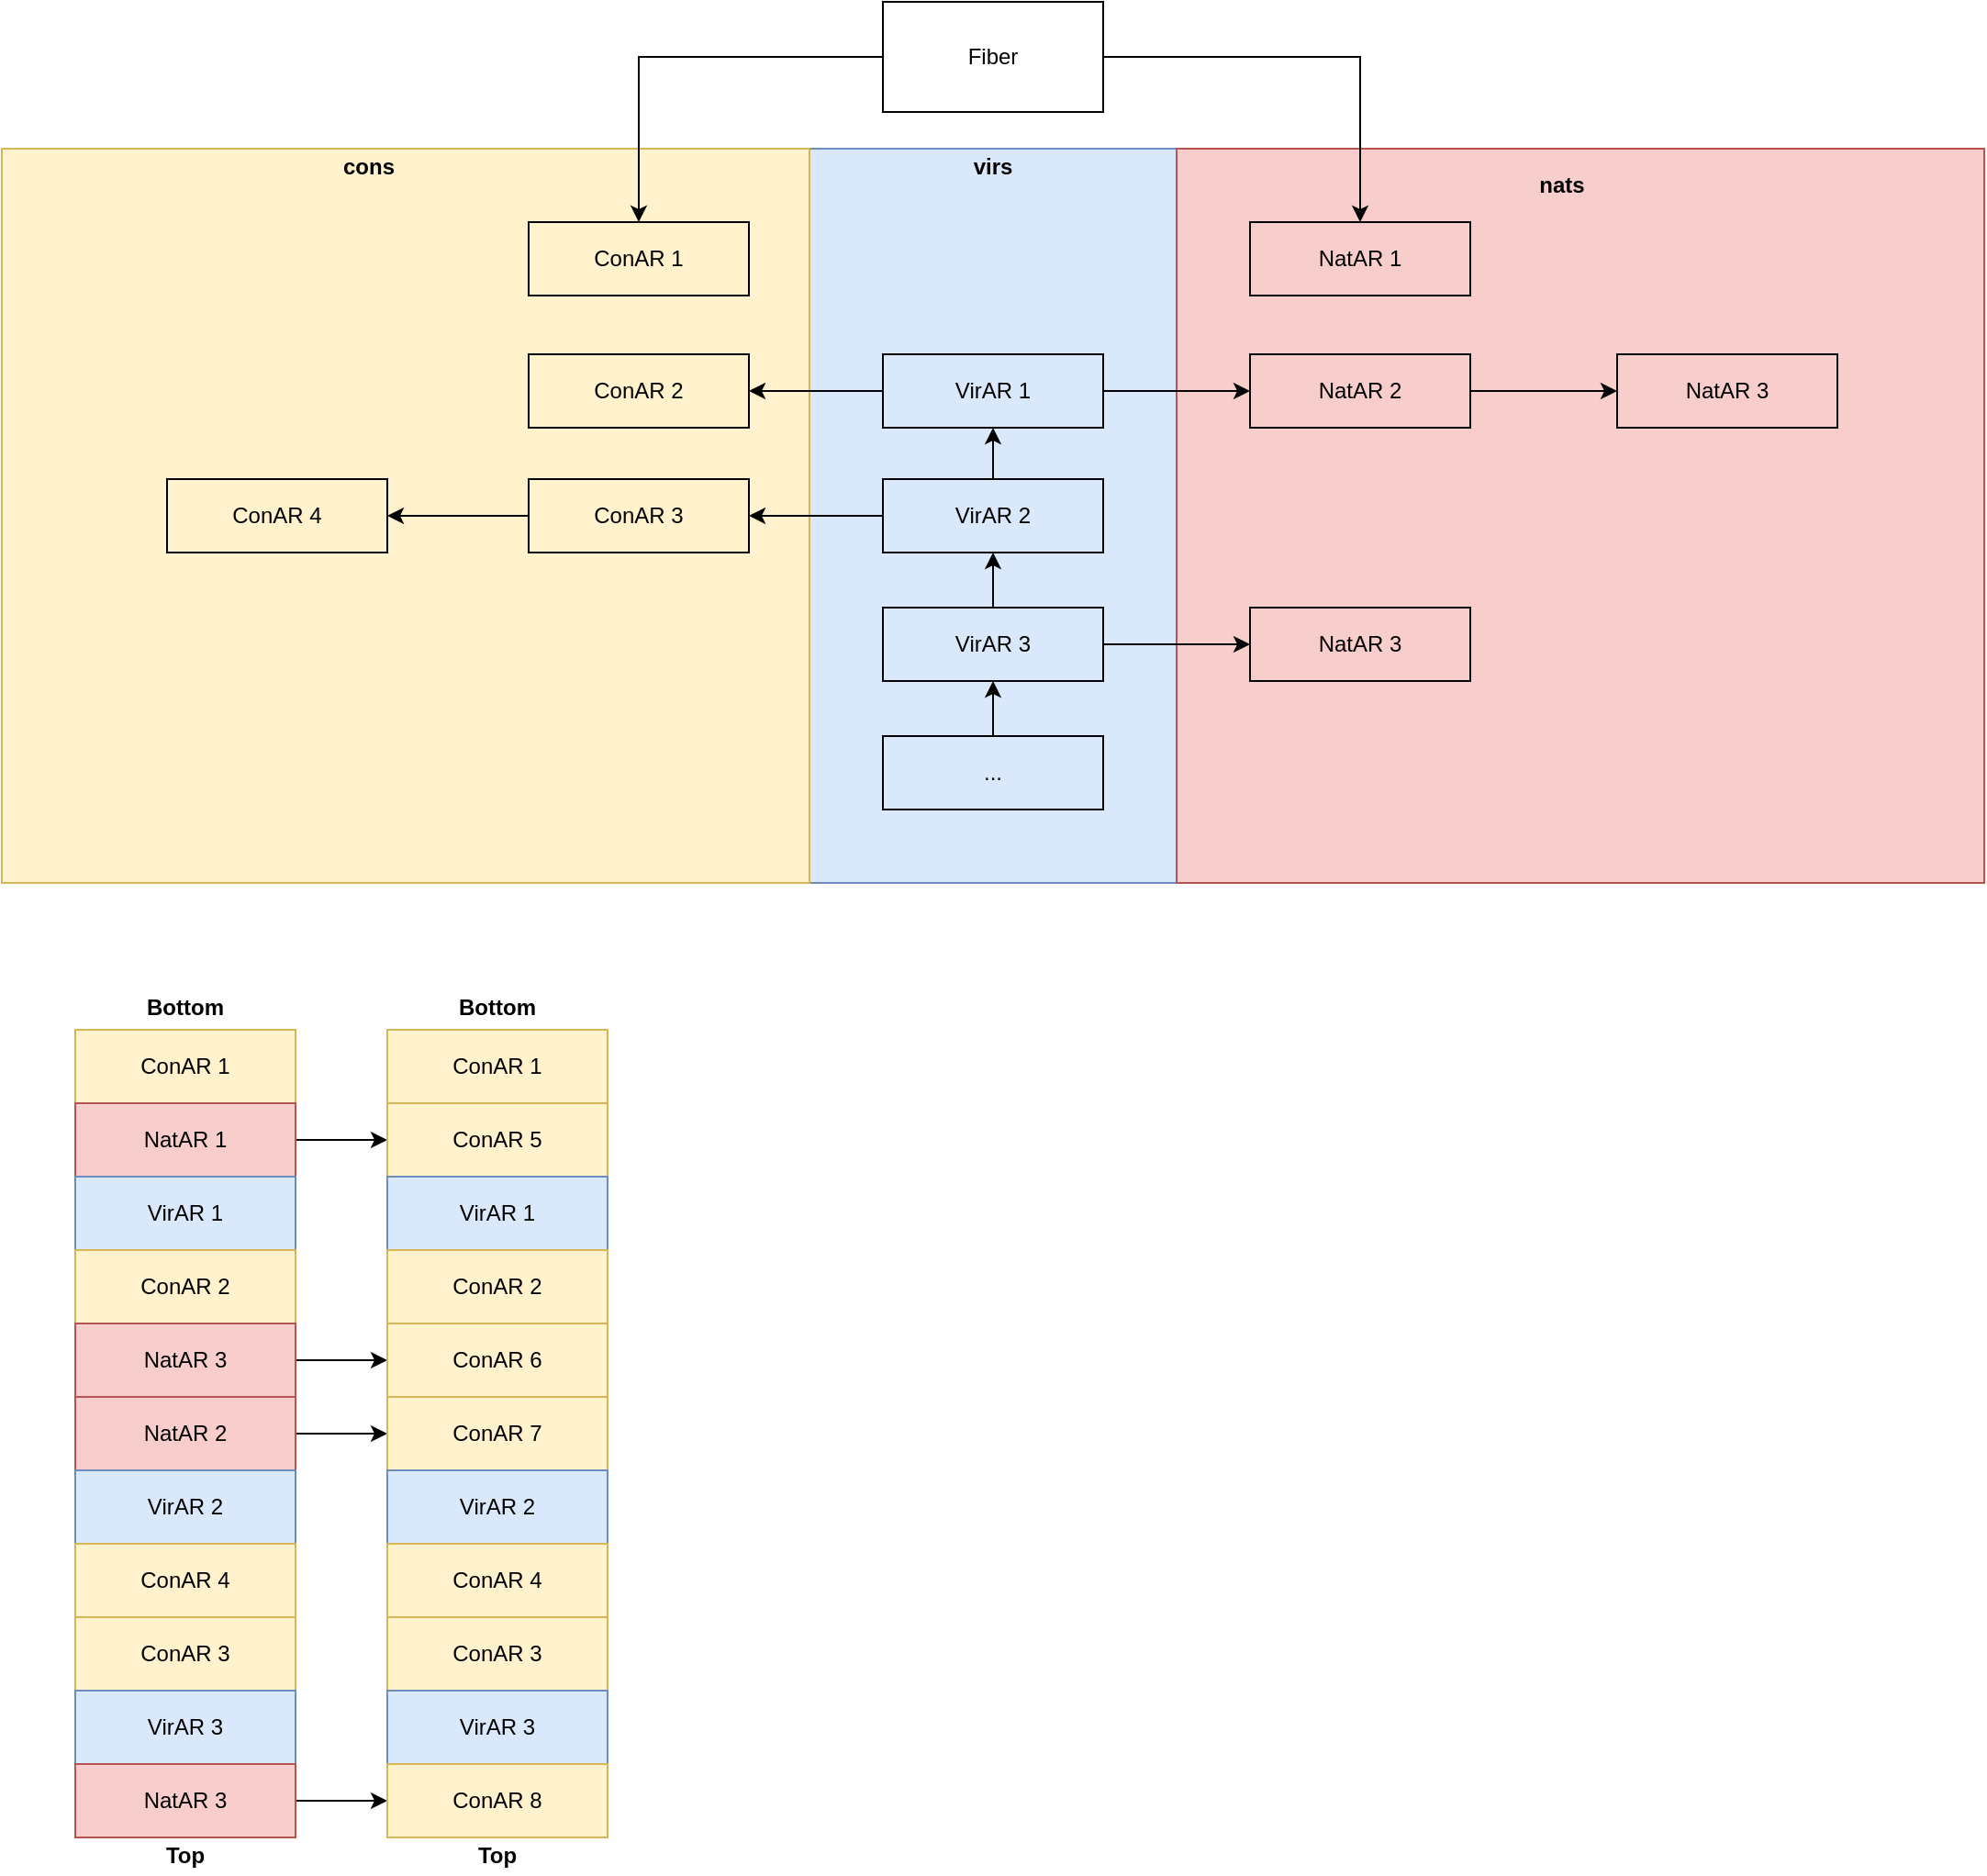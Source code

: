 <mxfile version="10.6.5" type="device"><diagram id="SBNduARK87DnFs6E2x7f" name="Page-1"><mxGraphModel dx="840" dy="1631" grid="1" gridSize="10" guides="1" tooltips="1" connect="1" arrows="1" fold="1" page="1" pageScale="1" pageWidth="850" pageHeight="1100" math="0" shadow="0"><root><mxCell id="0"/><mxCell id="1" parent="0"/><mxCell id="UFcg4sQpZiWnSLkfg3l2-17" value="" style="rounded=0;whiteSpace=wrap;html=1;fillColor=#dae8fc;strokeColor=#6c8ebf;" parent="1" vertex="1"><mxGeometry x="440" width="200" height="400" as="geometry"/></mxCell><mxCell id="UFcg4sQpZiWnSLkfg3l2-16" value="" style="rounded=0;whiteSpace=wrap;html=1;fillColor=#f8cecc;strokeColor=#b85450;" parent="1" vertex="1"><mxGeometry x="640" width="440" height="400" as="geometry"/></mxCell><mxCell id="UFcg4sQpZiWnSLkfg3l2-15" value="" style="rounded=0;whiteSpace=wrap;html=1;fillColor=#fff2cc;strokeColor=#d6b656;" parent="1" vertex="1"><mxGeometry width="440" height="400" as="geometry"/></mxCell><mxCell id="UFcg4sQpZiWnSLkfg3l2-28" style="edgeStyle=orthogonalEdgeStyle;rounded=0;orthogonalLoop=1;jettySize=auto;html=1;exitX=0;exitY=0.5;exitDx=0;exitDy=0;" parent="1" source="UFcg4sQpZiWnSLkfg3l2-1" target="UFcg4sQpZiWnSLkfg3l2-27" edge="1"><mxGeometry relative="1" as="geometry"/></mxCell><mxCell id="UFcg4sQpZiWnSLkfg3l2-31" style="edgeStyle=orthogonalEdgeStyle;rounded=0;orthogonalLoop=1;jettySize=auto;html=1;exitX=0.5;exitY=0;exitDx=0;exitDy=0;entryX=0.5;entryY=1;entryDx=0;entryDy=0;" parent="1" source="UFcg4sQpZiWnSLkfg3l2-2" target="UFcg4sQpZiWnSLkfg3l2-1" edge="1"><mxGeometry relative="1" as="geometry"/></mxCell><mxCell id="UFcg4sQpZiWnSLkfg3l2-1" value="VirAR 1" style="rounded=0;whiteSpace=wrap;html=1;fillColor=none;" parent="1" vertex="1"><mxGeometry x="480" y="112" width="120" height="40" as="geometry"/></mxCell><mxCell id="UFcg4sQpZiWnSLkfg3l2-32" style="edgeStyle=orthogonalEdgeStyle;rounded=0;orthogonalLoop=1;jettySize=auto;html=1;exitX=0.5;exitY=0;exitDx=0;exitDy=0;entryX=0.5;entryY=1;entryDx=0;entryDy=0;" parent="1" source="UFcg4sQpZiWnSLkfg3l2-3" target="UFcg4sQpZiWnSLkfg3l2-2" edge="1"><mxGeometry relative="1" as="geometry"/></mxCell><mxCell id="UFcg4sQpZiWnSLkfg3l2-34" style="edgeStyle=orthogonalEdgeStyle;rounded=0;orthogonalLoop=1;jettySize=auto;html=1;exitX=0;exitY=0.5;exitDx=0;exitDy=0;entryX=1;entryY=0.5;entryDx=0;entryDy=0;" parent="1" source="UFcg4sQpZiWnSLkfg3l2-2" target="UFcg4sQpZiWnSLkfg3l2-29" edge="1"><mxGeometry relative="1" as="geometry"/></mxCell><mxCell id="UFcg4sQpZiWnSLkfg3l2-2" value="VirAR 2" style="rounded=0;whiteSpace=wrap;html=1;fillColor=none;" parent="1" vertex="1"><mxGeometry x="480" y="180" width="120" height="40" as="geometry"/></mxCell><mxCell id="UFcg4sQpZiWnSLkfg3l2-26" style="edgeStyle=orthogonalEdgeStyle;rounded=0;orthogonalLoop=1;jettySize=auto;html=1;exitX=1;exitY=0.5;exitDx=0;exitDy=0;" parent="1" source="UFcg4sQpZiWnSLkfg3l2-3" target="UFcg4sQpZiWnSLkfg3l2-25" edge="1"><mxGeometry relative="1" as="geometry"/></mxCell><mxCell id="UFcg4sQpZiWnSLkfg3l2-33" style="edgeStyle=orthogonalEdgeStyle;rounded=0;orthogonalLoop=1;jettySize=auto;html=1;entryX=0.5;entryY=1;entryDx=0;entryDy=0;" parent="1" source="UFcg4sQpZiWnSLkfg3l2-4" target="UFcg4sQpZiWnSLkfg3l2-3" edge="1"><mxGeometry relative="1" as="geometry"/></mxCell><mxCell id="UFcg4sQpZiWnSLkfg3l2-3" value="VirAR 3" style="rounded=0;whiteSpace=wrap;html=1;fillColor=none;" parent="1" vertex="1"><mxGeometry x="480" y="250" width="120" height="40" as="geometry"/></mxCell><mxCell id="UFcg4sQpZiWnSLkfg3l2-4" value="..." style="rounded=0;whiteSpace=wrap;html=1;fillColor=none;" parent="1" vertex="1"><mxGeometry x="480" y="320" width="120" height="40" as="geometry"/></mxCell><mxCell id="UFcg4sQpZiWnSLkfg3l2-5" value="NatAR 2" style="rounded=0;whiteSpace=wrap;html=1;fillColor=none;" parent="1" vertex="1"><mxGeometry x="680" y="112" width="120" height="40" as="geometry"/></mxCell><mxCell id="UFcg4sQpZiWnSLkfg3l2-6" value="" style="endArrow=classic;html=1;exitX=1;exitY=0.5;exitDx=0;exitDy=0;entryX=0;entryY=0.5;entryDx=0;entryDy=0;" parent="1" source="UFcg4sQpZiWnSLkfg3l2-1" target="UFcg4sQpZiWnSLkfg3l2-5" edge="1"><mxGeometry width="50" height="50" relative="1" as="geometry"><mxPoint x="480" y="342" as="sourcePoint"/><mxPoint x="530" y="292" as="targetPoint"/></mxGeometry></mxCell><mxCell id="UFcg4sQpZiWnSLkfg3l2-7" value="" style="endArrow=classic;html=1;exitX=1;exitY=0.5;exitDx=0;exitDy=0;" parent="1" source="UFcg4sQpZiWnSLkfg3l2-5" edge="1"><mxGeometry width="50" height="50" relative="1" as="geometry"><mxPoint x="480" y="342" as="sourcePoint"/><mxPoint x="880" y="132" as="targetPoint"/></mxGeometry></mxCell><mxCell id="UFcg4sQpZiWnSLkfg3l2-21" style="edgeStyle=orthogonalEdgeStyle;rounded=0;orthogonalLoop=1;jettySize=auto;html=1;exitX=0;exitY=0.5;exitDx=0;exitDy=0;" parent="1" source="UFcg4sQpZiWnSLkfg3l2-8" target="UFcg4sQpZiWnSLkfg3l2-11" edge="1"><mxGeometry relative="1" as="geometry"/></mxCell><mxCell id="UFcg4sQpZiWnSLkfg3l2-22" style="edgeStyle=orthogonalEdgeStyle;rounded=0;orthogonalLoop=1;jettySize=auto;html=1;exitX=1;exitY=0.5;exitDx=0;exitDy=0;" parent="1" source="UFcg4sQpZiWnSLkfg3l2-8" target="UFcg4sQpZiWnSLkfg3l2-9" edge="1"><mxGeometry relative="1" as="geometry"/></mxCell><mxCell id="UFcg4sQpZiWnSLkfg3l2-8" value="Fiber" style="rounded=0;whiteSpace=wrap;html=1;" parent="1" vertex="1"><mxGeometry x="480" y="-80" width="120" height="60" as="geometry"/></mxCell><mxCell id="UFcg4sQpZiWnSLkfg3l2-9" value="NatAR 1" style="rounded=0;whiteSpace=wrap;html=1;fillColor=none;" parent="1" vertex="1"><mxGeometry x="680" y="40" width="120" height="40" as="geometry"/></mxCell><mxCell id="UFcg4sQpZiWnSLkfg3l2-11" value="ConAR 1" style="rounded=0;whiteSpace=wrap;html=1;fillColor=none;" parent="1" vertex="1"><mxGeometry x="287" y="40" width="120" height="40" as="geometry"/></mxCell><mxCell id="UFcg4sQpZiWnSLkfg3l2-18" value="&lt;b&gt;cons&lt;/b&gt;" style="text;html=1;strokeColor=none;fillColor=none;align=center;verticalAlign=middle;whiteSpace=wrap;rounded=0;" parent="1" vertex="1"><mxGeometry x="180" y="-0.5" width="40" height="20" as="geometry"/></mxCell><mxCell id="UFcg4sQpZiWnSLkfg3l2-19" value="&lt;b&gt;virs&lt;/b&gt;" style="text;html=1;strokeColor=none;fillColor=none;align=center;verticalAlign=middle;whiteSpace=wrap;rounded=0;" parent="1" vertex="1"><mxGeometry x="520" y="-0.5" width="40" height="20" as="geometry"/></mxCell><mxCell id="UFcg4sQpZiWnSLkfg3l2-20" value="&lt;b&gt;nats&lt;/b&gt;" style="text;html=1;strokeColor=none;fillColor=none;align=center;verticalAlign=middle;whiteSpace=wrap;rounded=0;" parent="1" vertex="1"><mxGeometry x="830" y="9.5" width="40" height="20" as="geometry"/></mxCell><mxCell id="UFcg4sQpZiWnSLkfg3l2-24" value="NatAR 3" style="rounded=0;whiteSpace=wrap;html=1;fillColor=none;" parent="1" vertex="1"><mxGeometry x="880" y="112" width="120" height="40" as="geometry"/></mxCell><mxCell id="UFcg4sQpZiWnSLkfg3l2-25" value="NatAR 3" style="rounded=0;whiteSpace=wrap;html=1;fillColor=none;" parent="1" vertex="1"><mxGeometry x="680" y="250" width="120" height="40" as="geometry"/></mxCell><mxCell id="UFcg4sQpZiWnSLkfg3l2-27" value="ConAR 2" style="rounded=0;whiteSpace=wrap;html=1;fillColor=none;" parent="1" vertex="1"><mxGeometry x="287" y="112" width="120" height="40" as="geometry"/></mxCell><mxCell id="UFcg4sQpZiWnSLkfg3l2-36" style="edgeStyle=orthogonalEdgeStyle;rounded=0;orthogonalLoop=1;jettySize=auto;html=1;exitX=0;exitY=0.5;exitDx=0;exitDy=0;" parent="1" source="UFcg4sQpZiWnSLkfg3l2-29" target="UFcg4sQpZiWnSLkfg3l2-35" edge="1"><mxGeometry relative="1" as="geometry"/></mxCell><mxCell id="UFcg4sQpZiWnSLkfg3l2-29" value="ConAR 3" style="rounded=0;whiteSpace=wrap;html=1;fillColor=none;" parent="1" vertex="1"><mxGeometry x="287" y="180" width="120" height="40" as="geometry"/></mxCell><mxCell id="UFcg4sQpZiWnSLkfg3l2-35" value="ConAR 4&lt;br&gt;" style="rounded=0;whiteSpace=wrap;html=1;fillColor=none;" parent="1" vertex="1"><mxGeometry x="90" y="180" width="120" height="40" as="geometry"/></mxCell><mxCell id="-6AA9OBFnOBcMwQAmTiZ-4" value="ConAR 1" style="rounded=0;whiteSpace=wrap;html=1;fillColor=#fff2cc;strokeColor=#d6b656;" vertex="1" parent="1"><mxGeometry x="40" y="480" width="120" height="40" as="geometry"/></mxCell><mxCell id="-6AA9OBFnOBcMwQAmTiZ-36" style="edgeStyle=orthogonalEdgeStyle;rounded=0;orthogonalLoop=1;jettySize=auto;html=1;exitX=1;exitY=0.5;exitDx=0;exitDy=0;entryX=0;entryY=0.5;entryDx=0;entryDy=0;" edge="1" parent="1" source="-6AA9OBFnOBcMwQAmTiZ-5" target="-6AA9OBFnOBcMwQAmTiZ-22"><mxGeometry relative="1" as="geometry"/></mxCell><mxCell id="-6AA9OBFnOBcMwQAmTiZ-5" value="NatAR 1" style="rounded=0;whiteSpace=wrap;html=1;fillColor=#f8cecc;strokeColor=#b85450;" vertex="1" parent="1"><mxGeometry x="40" y="520" width="120" height="40" as="geometry"/></mxCell><mxCell id="-6AA9OBFnOBcMwQAmTiZ-6" value="VirAR 1" style="rounded=0;whiteSpace=wrap;html=1;fillColor=#dae8fc;strokeColor=#6c8ebf;" vertex="1" parent="1"><mxGeometry x="40" y="560" width="120" height="40" as="geometry"/></mxCell><mxCell id="-6AA9OBFnOBcMwQAmTiZ-7" value="ConAR 2" style="rounded=0;whiteSpace=wrap;html=1;fillColor=#fff2cc;strokeColor=#d6b656;" vertex="1" parent="1"><mxGeometry x="40" y="600" width="120" height="40" as="geometry"/></mxCell><mxCell id="-6AA9OBFnOBcMwQAmTiZ-37" style="edgeStyle=orthogonalEdgeStyle;rounded=0;orthogonalLoop=1;jettySize=auto;html=1;exitX=1;exitY=0.5;exitDx=0;exitDy=0;entryX=0;entryY=0.5;entryDx=0;entryDy=0;" edge="1" parent="1" source="-6AA9OBFnOBcMwQAmTiZ-8" target="-6AA9OBFnOBcMwQAmTiZ-25"><mxGeometry relative="1" as="geometry"/></mxCell><mxCell id="-6AA9OBFnOBcMwQAmTiZ-8" value="NatAR 3" style="rounded=0;whiteSpace=wrap;html=1;fillColor=#f8cecc;strokeColor=#b85450;" vertex="1" parent="1"><mxGeometry x="40" y="640" width="120" height="40" as="geometry"/></mxCell><mxCell id="-6AA9OBFnOBcMwQAmTiZ-38" style="edgeStyle=orthogonalEdgeStyle;rounded=0;orthogonalLoop=1;jettySize=auto;html=1;exitX=1;exitY=0.5;exitDx=0;exitDy=0;" edge="1" parent="1" source="-6AA9OBFnOBcMwQAmTiZ-12" target="-6AA9OBFnOBcMwQAmTiZ-26"><mxGeometry relative="1" as="geometry"/></mxCell><mxCell id="-6AA9OBFnOBcMwQAmTiZ-12" value="NatAR 2" style="rounded=0;whiteSpace=wrap;html=1;fillColor=#f8cecc;strokeColor=#b85450;" vertex="1" parent="1"><mxGeometry x="40" y="680" width="120" height="40" as="geometry"/></mxCell><mxCell id="-6AA9OBFnOBcMwQAmTiZ-13" value="VirAR 2" style="rounded=0;whiteSpace=wrap;html=1;fillColor=#dae8fc;strokeColor=#6c8ebf;" vertex="1" parent="1"><mxGeometry x="40" y="720" width="120" height="40" as="geometry"/></mxCell><mxCell id="-6AA9OBFnOBcMwQAmTiZ-14" value="ConAR 4&lt;br&gt;" style="rounded=0;whiteSpace=wrap;html=1;fillColor=#fff2cc;strokeColor=#d6b656;" vertex="1" parent="1"><mxGeometry x="40" y="760" width="120" height="40" as="geometry"/></mxCell><mxCell id="-6AA9OBFnOBcMwQAmTiZ-15" value="ConAR 3" style="rounded=0;whiteSpace=wrap;html=1;fillColor=#fff2cc;strokeColor=#d6b656;" vertex="1" parent="1"><mxGeometry x="40" y="800" width="120" height="40" as="geometry"/></mxCell><mxCell id="-6AA9OBFnOBcMwQAmTiZ-16" value="VirAR 3" style="rounded=0;whiteSpace=wrap;html=1;fillColor=#dae8fc;strokeColor=#6c8ebf;" vertex="1" parent="1"><mxGeometry x="40" y="840" width="120" height="40" as="geometry"/></mxCell><mxCell id="-6AA9OBFnOBcMwQAmTiZ-40" style="edgeStyle=orthogonalEdgeStyle;rounded=0;orthogonalLoop=1;jettySize=auto;html=1;exitX=1;exitY=0.5;exitDx=0;exitDy=0;entryX=0;entryY=0.5;entryDx=0;entryDy=0;" edge="1" parent="1" source="-6AA9OBFnOBcMwQAmTiZ-17" target="-6AA9OBFnOBcMwQAmTiZ-31"><mxGeometry relative="1" as="geometry"/></mxCell><mxCell id="-6AA9OBFnOBcMwQAmTiZ-17" value="NatAR 3" style="rounded=0;whiteSpace=wrap;html=1;fillColor=#f8cecc;strokeColor=#b85450;" vertex="1" parent="1"><mxGeometry x="40" y="880" width="120" height="40" as="geometry"/></mxCell><mxCell id="-6AA9OBFnOBcMwQAmTiZ-19" value="&lt;b&gt;Top&lt;/b&gt;" style="text;html=1;strokeColor=none;fillColor=none;align=center;verticalAlign=middle;whiteSpace=wrap;rounded=0;" vertex="1" parent="1"><mxGeometry x="80" y="920" width="40" height="20" as="geometry"/></mxCell><mxCell id="-6AA9OBFnOBcMwQAmTiZ-20" value="&lt;b&gt;Bottom&lt;/b&gt;" style="text;html=1;strokeColor=none;fillColor=none;align=center;verticalAlign=middle;whiteSpace=wrap;rounded=0;" vertex="1" parent="1"><mxGeometry x="80" y="458" width="40" height="20" as="geometry"/></mxCell><mxCell id="-6AA9OBFnOBcMwQAmTiZ-21" value="ConAR 1" style="rounded=0;whiteSpace=wrap;html=1;fillColor=#fff2cc;strokeColor=#d6b656;" vertex="1" parent="1"><mxGeometry x="210" y="480" width="120" height="40" as="geometry"/></mxCell><mxCell id="-6AA9OBFnOBcMwQAmTiZ-22" value="ConAR 5" style="rounded=0;whiteSpace=wrap;html=1;fillColor=#fff2cc;strokeColor=#d6b656;" vertex="1" parent="1"><mxGeometry x="210" y="520" width="120" height="40" as="geometry"/></mxCell><mxCell id="-6AA9OBFnOBcMwQAmTiZ-23" value="VirAR 1" style="rounded=0;whiteSpace=wrap;html=1;fillColor=#dae8fc;strokeColor=#6c8ebf;" vertex="1" parent="1"><mxGeometry x="210" y="560" width="120" height="40" as="geometry"/></mxCell><mxCell id="-6AA9OBFnOBcMwQAmTiZ-24" value="ConAR 2" style="rounded=0;whiteSpace=wrap;html=1;fillColor=#fff2cc;strokeColor=#d6b656;" vertex="1" parent="1"><mxGeometry x="210" y="600" width="120" height="40" as="geometry"/></mxCell><mxCell id="-6AA9OBFnOBcMwQAmTiZ-25" value="ConAR 6" style="rounded=0;whiteSpace=wrap;html=1;fillColor=#fff2cc;strokeColor=#d6b656;" vertex="1" parent="1"><mxGeometry x="210" y="640" width="120" height="40" as="geometry"/></mxCell><mxCell id="-6AA9OBFnOBcMwQAmTiZ-26" value="ConAR 7" style="rounded=0;whiteSpace=wrap;html=1;fillColor=#fff2cc;strokeColor=#d6b656;" vertex="1" parent="1"><mxGeometry x="210" y="680" width="120" height="40" as="geometry"/></mxCell><mxCell id="-6AA9OBFnOBcMwQAmTiZ-27" value="VirAR 2" style="rounded=0;whiteSpace=wrap;html=1;fillColor=#dae8fc;strokeColor=#6c8ebf;" vertex="1" parent="1"><mxGeometry x="210" y="720" width="120" height="40" as="geometry"/></mxCell><mxCell id="-6AA9OBFnOBcMwQAmTiZ-28" value="ConAR 4&lt;br&gt;" style="rounded=0;whiteSpace=wrap;html=1;fillColor=#fff2cc;strokeColor=#d6b656;" vertex="1" parent="1"><mxGeometry x="210" y="760" width="120" height="40" as="geometry"/></mxCell><mxCell id="-6AA9OBFnOBcMwQAmTiZ-29" value="ConAR 3" style="rounded=0;whiteSpace=wrap;html=1;fillColor=#fff2cc;strokeColor=#d6b656;" vertex="1" parent="1"><mxGeometry x="210" y="800" width="120" height="40" as="geometry"/></mxCell><mxCell id="-6AA9OBFnOBcMwQAmTiZ-30" value="VirAR 3" style="rounded=0;whiteSpace=wrap;html=1;fillColor=#dae8fc;strokeColor=#6c8ebf;" vertex="1" parent="1"><mxGeometry x="210" y="840" width="120" height="40" as="geometry"/></mxCell><mxCell id="-6AA9OBFnOBcMwQAmTiZ-31" value="ConAR 8" style="rounded=0;whiteSpace=wrap;html=1;fillColor=#fff2cc;strokeColor=#d6b656;" vertex="1" parent="1"><mxGeometry x="210" y="880" width="120" height="40" as="geometry"/></mxCell><mxCell id="-6AA9OBFnOBcMwQAmTiZ-32" value="&lt;b&gt;Top&lt;/b&gt;" style="text;html=1;strokeColor=none;fillColor=none;align=center;verticalAlign=middle;whiteSpace=wrap;rounded=0;" vertex="1" parent="1"><mxGeometry x="250" y="920" width="40" height="20" as="geometry"/></mxCell><mxCell id="-6AA9OBFnOBcMwQAmTiZ-33" value="&lt;b&gt;Bottom&lt;/b&gt;" style="text;html=1;strokeColor=none;fillColor=none;align=center;verticalAlign=middle;whiteSpace=wrap;rounded=0;" vertex="1" parent="1"><mxGeometry x="250" y="458" width="40" height="20" as="geometry"/></mxCell></root></mxGraphModel></diagram></mxfile>